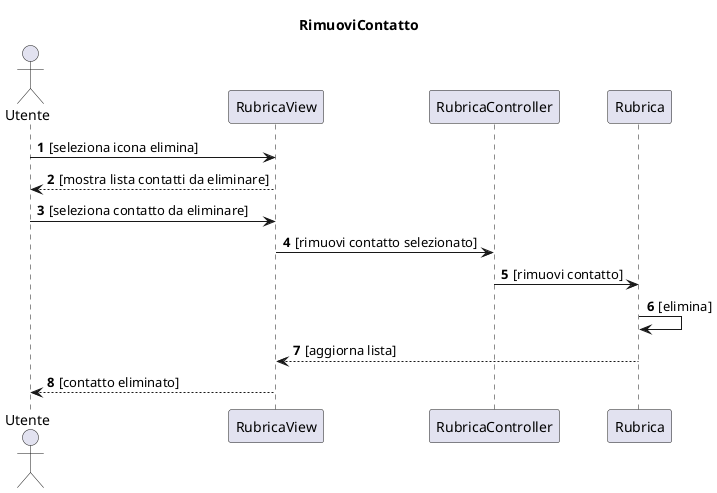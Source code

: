 @startuml Rimozione contatto
title RimuoviContatto
autonumber
actor Utente
participant RubricaView
participant RubricaController
participant Rubrica
Utente -> RubricaView: [seleziona icona elimina]
RubricaView --> Utente: [mostra lista contatti da eliminare]
Utente -> RubricaView: [seleziona contatto da eliminare]
RubricaView -> RubricaController: [rimuovi contatto selezionato]
RubricaController -> Rubrica: [rimuovi contatto]
Rubrica -> Rubrica: [elimina]
Rubrica --> RubricaView: [aggiorna lista]
RubricaView --> Utente: [contatto eliminato]
@enduml
